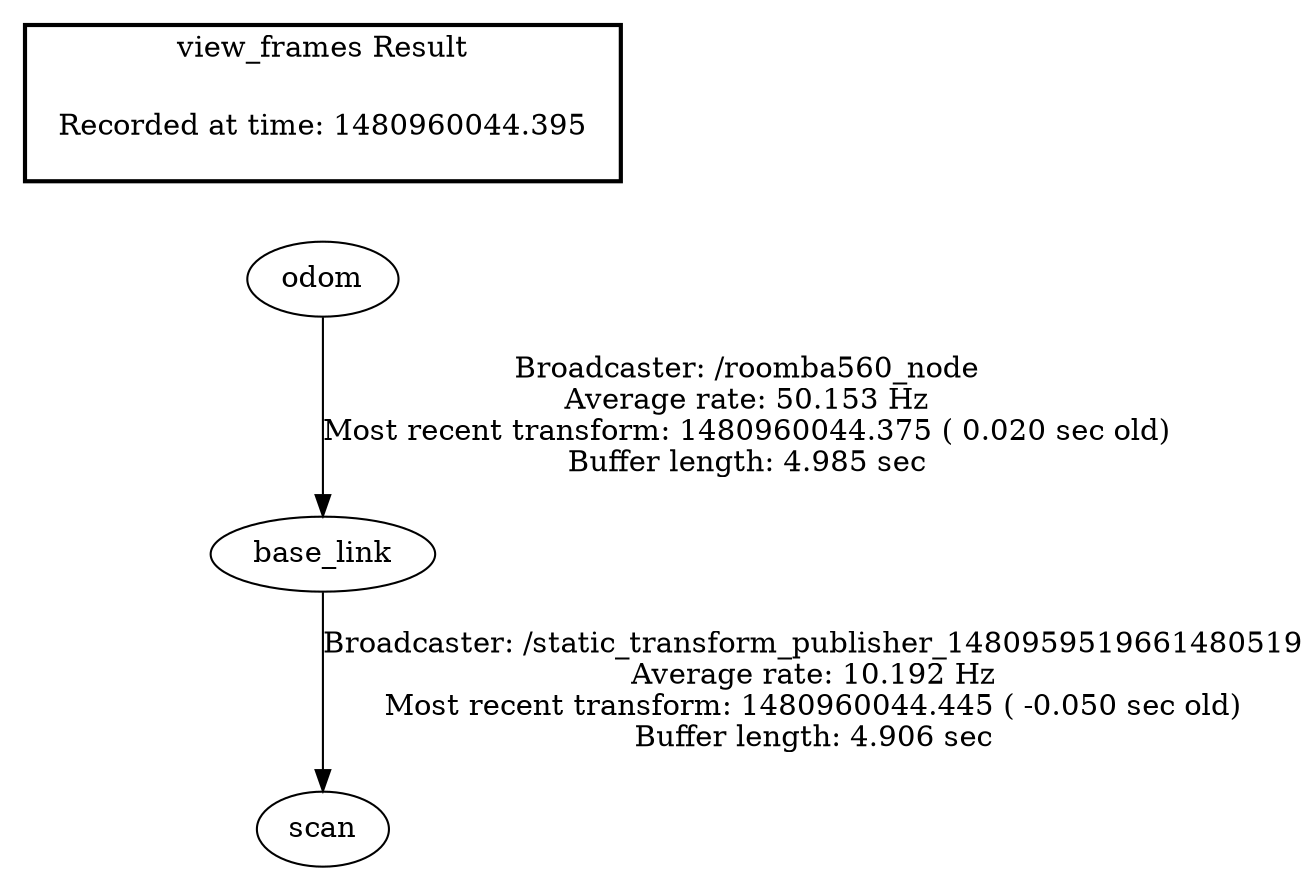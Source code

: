 digraph G {
"odom" -> "base_link"[label="Broadcaster: /roomba560_node\nAverage rate: 50.153 Hz\nMost recent transform: 1480960044.375 ( 0.020 sec old)\nBuffer length: 4.985 sec\n"];
"base_link" -> "scan"[label="Broadcaster: /static_transform_publisher_1480959519661480519\nAverage rate: 10.192 Hz\nMost recent transform: 1480960044.445 ( -0.050 sec old)\nBuffer length: 4.906 sec\n"];
edge [style=invis];
 subgraph cluster_legend { style=bold; color=black; label ="view_frames Result";
"Recorded at time: 1480960044.395"[ shape=plaintext ] ;
 }->"odom";
}